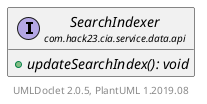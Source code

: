 @startuml
    set namespaceSeparator none
    hide empty fields
    hide empty methods

    interface "<size:14>SearchIndexer\n<size:10>com.hack23.cia.service.data.api" as com.hack23.cia.service.data.api.SearchIndexer [[SearchIndexer.html]] {
        {abstract} +updateSearchIndex(): void
    }

    center footer UMLDoclet 2.0.5, PlantUML 1.2019.08
@enduml
